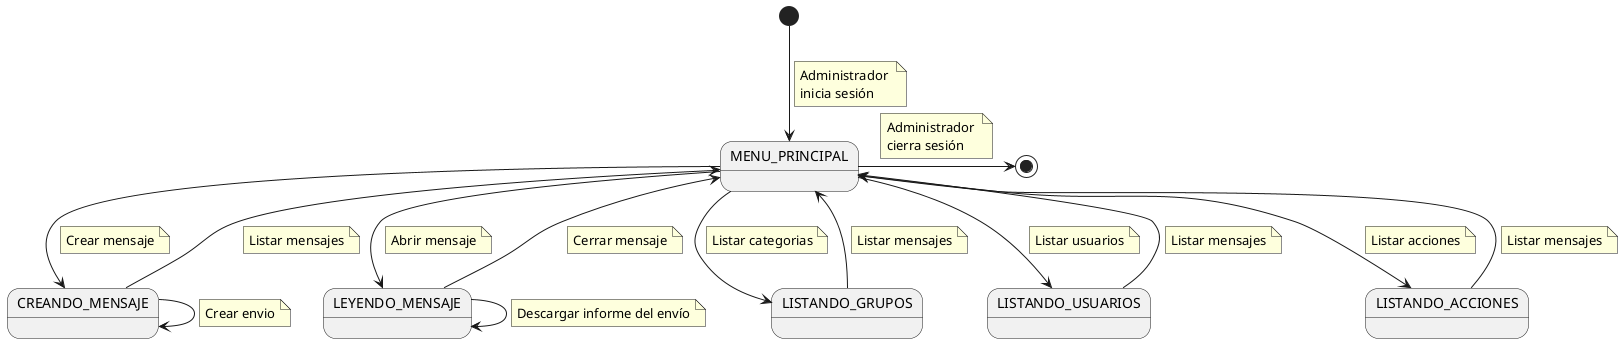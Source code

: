 @startuml
state "MENU_PRINCIPAL" as MenuPrincipal
state "CREANDO_MENSAJE" as CreandoMensaje
state "LEYENDO_MENSAJE" as LeyendoMensaje
state "LISTANDO_GRUPOS" as Grupos
state "LISTANDO_USUARIOS" as Usuarios
state "LISTANDO_ACCIONES" as Auditoria

[*] --> MenuPrincipal
    note on link
        Administrador 
        inicia sesión
    end note

MenuPrincipal -> [*]
    note on link
        Administrador 
        cierra sesión
    end note

MenuPrincipal --> LeyendoMensaje
    note on link
        Abrir mensaje
    end note

LeyendoMensaje --> MenuPrincipal
    note on link
        Cerrar mensaje
    end note

MenuPrincipal --> CreandoMensaje
    note on link
        Crear mensaje
    end note

CreandoMensaje --> CreandoMensaje 
    note on link
        Crear envio
    end note

LeyendoMensaje --> LeyendoMensaje 
    note on link
        Descargar informe del envío
    end note

CreandoMensaje --> MenuPrincipal
    note on link
        Listar mensajes
    end note

MenuPrincipal --> Grupos
    note on link
        Listar categorias
    end note

Grupos --> MenuPrincipal
    note on link
        Listar mensajes
    end note

MenuPrincipal --> Usuarios
    note on link
        Listar usuarios
    end note

Usuarios--> MenuPrincipal
    note on link
        Listar mensajes
    end note

MenuPrincipal --> Auditoria
    note on link
        Listar acciones
    end note

Auditoria --> MenuPrincipal
    note on link
        Listar mensajes
    end note

@enduml